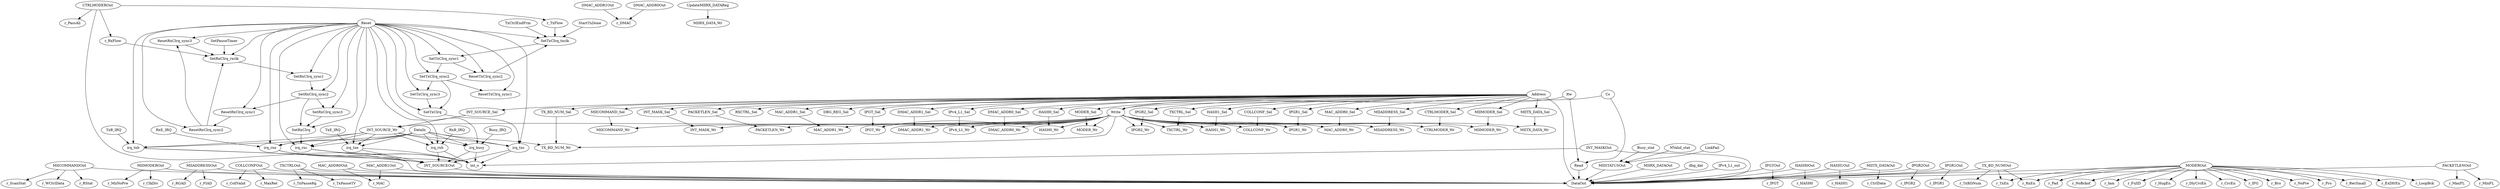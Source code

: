 strict digraph "" {
	irq_busy -> INT_SOURCEOut	 [weight=1.0];
	irq_busy -> int_o	 [weight=1.0];
	Rw -> Write	 [weight=1.0];
	Rw -> Read	 [weight=1.0];
	ResetRxCIrq_sync3 -> SetRxCIrq_rxclk	 [weight=1.0];
	ResetRxCIrq_sync2 -> ResetRxCIrq_sync3	 [weight=1.0];
	ResetRxCIrq_sync2 -> SetRxCIrq_rxclk	 [weight=1.0];
	ResetRxCIrq_sync1 -> ResetRxCIrq_sync2	 [weight=1.0];
	MIICOMMANDOut -> r_WCtrlData	 [weight=1.0];
	MIICOMMANDOut -> r_RStat	 [weight=1.0];
	MIICOMMANDOut -> DataOut	 [weight=1.0];
	MIICOMMANDOut -> r_ScanStat	 [weight=1.0];
	TX_BD_NUM_Sel -> TX_BD_NUM_Wr	 [weight=1.0];
	MIIMODEROut -> r_MiiNoPre	 [weight=1.0];
	MIIMODEROut -> DataOut	 [weight=1.0];
	MIIMODEROut -> r_ClkDiv	 [weight=1.0];
	DMAC_ADDR1_Sel -> DMAC_ADDR1_Wr	 [weight=2.0];
	Busy_IRQ -> irq_busy	 [weight=2.0];
	MIIADDRESSOut -> r_RGAD	 [weight=1.0];
	MIIADDRESSOut -> r_FIAD	 [weight=1.0];
	MIIADDRESSOut -> DataOut	 [weight=1.0];
	DMAC_ADDR1Out -> r_DMAC	 [weight=1.0];
	COLLCONFOut -> r_CollValid	 [weight=1.0];
	COLLCONFOut -> r_MaxRet	 [weight=1.0];
	COLLCONFOut -> DataOut	 [weight=1.0];
	Reset -> irq_busy	 [weight=3.0];
	Reset -> ResetRxCIrq_sync3	 [weight=2.0];
	Reset -> ResetRxCIrq_sync2	 [weight=2.0];
	Reset -> ResetRxCIrq_sync1	 [weight=2.0];
	Reset -> SetTxCIrq_txclk	 [weight=3.0];
	Reset -> SetTxCIrq	 [weight=2.0];
	Reset -> SetRxCIrq	 [weight=2.0];
	Reset -> SetRxCIrq_sync1	 [weight=2.0];
	Reset -> SetRxCIrq_sync2	 [weight=2.0];
	Reset -> SetRxCIrq_sync3	 [weight=2.0];
	Reset -> irq_rxe	 [weight=3.0];
	Reset -> irq_rxb	 [weight=3.0];
	Reset -> irq_rxc	 [weight=3.0];
	Reset -> SetTxCIrq_sync2	 [weight=2.0];
	Reset -> SetTxCIrq_sync1	 [weight=2.0];
	Reset -> irq_txb	 [weight=3.0];
	Reset -> irq_txc	 [weight=3.0];
	Reset -> irq_txe	 [weight=3.0];
	Reset -> SetTxCIrq_sync3	 [weight=2.0];
	Reset -> SetRxCIrq_rxclk	 [weight=3.0];
	Reset -> ResetTxCIrq_sync1	 [weight=2.0];
	Reset -> ResetTxCIrq_sync2	 [weight=2.0];
	TXCTRLOut -> r_TxPauseRq	 [weight=1.0];
	TXCTRLOut -> DataOut	 [weight=1.0];
	TXCTRLOut -> r_TxPauseTV	 [weight=1.0];
	Address -> TX_BD_NUM_Sel	 [weight=1.0];
	Address -> DMAC_ADDR1_Sel	 [weight=1.0];
	Address -> IPv4_L1_Sel	 [weight=1.0];
	Address -> DMAC_ADDR0_Sel	 [weight=1.0];
	Address -> HASH0_Sel	 [weight=1.0];
	Address -> MODER_Sel	 [weight=1.0];
	Address -> IPGR2_Sel	 [weight=1.0];
	Address -> TXCTRL_Sel	 [weight=1.0];
	Address -> HASH1_Sel	 [weight=1.0];
	Address -> DataOut	 [weight=24.0];
	Address -> COLLCONF_Sel	 [weight=1.0];
	Address -> INT_SOURCE_Sel	 [weight=1.0];
	Address -> IPGR1_Sel	 [weight=1.0];
	Address -> MAC_ADDR0_Sel	 [weight=1.0];
	Address -> MIIADDRESS_Sel	 [weight=1.0];
	Address -> CTRLMODER_Sel	 [weight=1.0];
	Address -> MIIMODER_Sel	 [weight=1.0];
	Address -> MIITX_DATA_Sel	 [weight=1.0];
	Address -> MIICOMMAND_Sel	 [weight=1.0];
	Address -> INT_MASK_Sel	 [weight=1.0];
	Address -> PACKETLEN_Sel	 [weight=1.0];
	Address -> RXCTRL_Sel	 [weight=1.0];
	Address -> MAC_ADDR1_Sel	 [weight=1.0];
	Address -> DBG_REG_Sel	 [weight=1.0];
	Address -> IPGT_Sel	 [weight=1.0];
	IPv4_L1_Sel -> IPv4_L1_Wr	 [weight=4.0];
	CTRLMODEROut -> r_PassAll	 [weight=1.0];
	CTRLMODEROut -> r_RxFlow	 [weight=1.0];
	CTRLMODEROut -> r_TxFlow	 [weight=1.0];
	CTRLMODEROut -> DataOut	 [weight=1.0];
	SetTxCIrq_txclk -> SetTxCIrq_sync1	 [weight=1.0];
	StartTxDone -> SetTxCIrq_txclk	 [weight=2.0];
	RxB_IRQ -> irq_rxb	 [weight=2.0];
	MIISTATUSOut -> DataOut	 [weight=1.0];
	SetTxCIrq -> irq_txc	 [weight=2.0];
	DMAC_ADDR0_Sel -> DMAC_ADDR0_Wr	 [weight=4.0];
	MAC_ADDR0Out -> r_MAC	 [weight=1.0];
	MAC_ADDR0Out -> DataOut	 [weight=1.0];
	IPGTOut -> r_IPGT	 [weight=1.0];
	IPGTOut -> DataOut	 [weight=1.0];
	HASH0_Sel -> HASH0_Wr	 [weight=4.0];
	MAC_ADDR1Out -> r_MAC	 [weight=1.0];
	MAC_ADDR1Out -> DataOut	 [weight=1.0];
	MODER_Sel -> MODER_Wr	 [weight=3.0];
	TxE_IRQ -> irq_txe	 [weight=2.0];
	HASH0Out -> r_HASH0	 [weight=1.0];
	HASH0Out -> DataOut	 [weight=1.0];
	r_RxFlow -> SetRxCIrq_rxclk	 [weight=2.0];
	UpdateMIIRX_DATAReg -> MIIRX_DATA_Wr	 [weight=1.0];
	TX_BD_NUMOut -> r_TxEn	 [weight=1.0];
	TX_BD_NUMOut -> DataOut	 [weight=1.0];
	TX_BD_NUMOut -> r_RxEn	 [weight=1.0];
	TX_BD_NUMOut -> r_TxBDNum	 [weight=1.0];
	IPGR2_Sel -> IPGR2_Wr	 [weight=1.0];
	SetRxCIrq -> irq_rxc	 [weight=2.0];
	MIIRX_DATAOut -> DataOut	 [weight=1.0];
	SetPauseTimer -> SetRxCIrq_rxclk	 [weight=2.0];
	SetRxCIrq_sync1 -> SetRxCIrq_sync2	 [weight=1.0];
	SetRxCIrq_sync2 -> ResetRxCIrq_sync1	 [weight=1.0];
	SetRxCIrq_sync2 -> SetRxCIrq	 [weight=1.0];
	SetRxCIrq_sync2 -> SetRxCIrq_sync3	 [weight=1.0];
	SetRxCIrq_sync3 -> SetRxCIrq	 [weight=1.0];
	Busy_stat -> MIISTATUSOut	 [weight=1.0];
	HASH1Out -> r_HASH1	 [weight=1.0];
	HASH1Out -> DataOut	 [weight=1.0];
	TXCTRL_Sel -> TXCTRL_Wr	 [weight=3.0];
	MIITX_DATAOut -> r_CtrlData	 [weight=1.0];
	MIITX_DATAOut -> DataOut	 [weight=1.0];
	dbg_dat -> DataOut	 [weight=1.0];
	INT_SOURCEOut -> DataOut	 [weight=1.0];
	irq_rxe -> INT_SOURCEOut	 [weight=1.0];
	irq_rxe -> int_o	 [weight=1.0];
	irq_rxb -> INT_SOURCEOut	 [weight=1.0];
	irq_rxb -> int_o	 [weight=1.0];
	irq_rxc -> INT_SOURCEOut	 [weight=1.0];
	irq_rxc -> int_o	 [weight=1.0];
	DMAC_ADDR0Out -> r_DMAC	 [weight=1.0];
	SetTxCIrq_sync2 -> SetTxCIrq	 [weight=1.0];
	SetTxCIrq_sync2 -> SetTxCIrq_sync3	 [weight=1.0];
	SetTxCIrq_sync2 -> ResetTxCIrq_sync1	 [weight=1.0];
	SetTxCIrq_sync1 -> SetTxCIrq_sync2	 [weight=1.0];
	SetTxCIrq_sync1 -> ResetTxCIrq_sync2	 [weight=1.0];
	r_TxFlow -> SetTxCIrq_txclk	 [weight=2.0];
	NValid_stat -> MIISTATUSOut	 [weight=1.0];
	HASH1_Sel -> HASH1_Wr	 [weight=4.0];
	LinkFail -> MIISTATUSOut	 [weight=1.0];
	TxB_IRQ -> irq_txb	 [weight=2.0];
	IPGR2Out -> r_IPGR2	 [weight=1.0];
	IPGR2Out -> DataOut	 [weight=1.0];
	IPv4_L1_out -> DataOut	 [weight=1.0];
	COLLCONF_Sel -> COLLCONF_Wr	 [weight=2.0];
	Cs -> Write	 [weight=1.0];
	Cs -> Read	 [weight=1.0];
	INT_SOURCE_Sel -> INT_SOURCE_Wr	 [weight=1.0];
	IPGR1Out -> r_IPGR1	 [weight=1.0];
	IPGR1Out -> DataOut	 [weight=1.0];
	IPGR1_Sel -> IPGR1_Wr	 [weight=1.0];
	MAC_ADDR0_Sel -> MAC_ADDR0_Wr	 [weight=4.0];
	DataIn -> irq_busy	 [weight=1.0];
	DataIn -> TX_BD_NUM_Wr	 [weight=1.0];
	DataIn -> irq_rxe	 [weight=1.0];
	DataIn -> irq_rxb	 [weight=1.0];
	DataIn -> irq_rxc	 [weight=1.0];
	DataIn -> irq_txb	 [weight=1.0];
	DataIn -> irq_txc	 [weight=1.0];
	DataIn -> irq_txe	 [weight=1.0];
	MIIADDRESS_Sel -> MIIADDRESS_Wr	 [weight=2.0];
	Write -> DMAC_ADDR0_Wr	 [weight=4.0];
	Write -> IPGT_Wr	 [weight=1.0];
	Write -> MAC_ADDR1_Wr	 [weight=2.0];
	Write -> MAC_ADDR0_Wr	 [weight=4.0];
	Write -> MIIMODER_Wr	 [weight=2.0];
	Write -> CTRLMODER_Wr	 [weight=1.0];
	Write -> DMAC_ADDR1_Wr	 [weight=2.0];
	Write -> MIIADDRESS_Wr	 [weight=2.0];
	Write -> MODER_Wr	 [weight=3.0];
	Write -> COLLCONF_Wr	 [weight=2.0];
	Write -> IPGR2_Wr	 [weight=1.0];
	Write -> PACKETLEN_Wr	 [weight=4.0];
	Write -> TX_BD_NUM_Wr	 [weight=1.0];
	Write -> TXCTRL_Wr	 [weight=3.0];
	Write -> IPv4_L1_Wr	 [weight=4.0];
	Write -> INT_SOURCE_Wr	 [weight=1.0];
	Write -> HASH1_Wr	 [weight=4.0];
	Write -> INT_MASK_Wr	 [weight=1.0];
	Write -> MIITX_DATA_Wr	 [weight=2.0];
	Write -> IPGR1_Wr	 [weight=1.0];
	Write -> MIICOMMAND_Wr	 [weight=1.0];
	Write -> HASH0_Wr	 [weight=4.0];
	irq_txb -> INT_SOURCEOut	 [weight=1.0];
	irq_txb -> int_o	 [weight=1.0];
	irq_txc -> INT_SOURCEOut	 [weight=1.0];
	irq_txc -> int_o	 [weight=1.0];
	irq_txe -> INT_SOURCEOut	 [weight=1.0];
	irq_txe -> int_o	 [weight=1.0];
	RxE_IRQ -> irq_rxe	 [weight=2.0];
	CTRLMODER_Sel -> CTRLMODER_Wr	 [weight=1.0];
	MIIMODER_Sel -> MIIMODER_Wr	 [weight=2.0];
	INT_SOURCE_Wr -> irq_busy	 [weight=1.0];
	INT_SOURCE_Wr -> irq_rxe	 [weight=1.0];
	INT_SOURCE_Wr -> irq_rxb	 [weight=1.0];
	INT_SOURCE_Wr -> irq_rxc	 [weight=1.0];
	INT_SOURCE_Wr -> irq_txb	 [weight=1.0];
	INT_SOURCE_Wr -> irq_txc	 [weight=1.0];
	INT_SOURCE_Wr -> irq_txe	 [weight=1.0];
	Read -> DataOut	 [weight=25.0];
	TxCtrlEndFrm -> SetTxCIrq_txclk	 [weight=2.0];
	MIITX_DATA_Sel -> MIITX_DATA_Wr	 [weight=2.0];
	INT_MASKOut -> int_o	 [weight=1.0];
	INT_MASKOut -> DataOut	 [weight=1.0];
	MIICOMMAND_Sel -> MIICOMMAND_Wr	 [weight=1.0];
	PACKETLENOut -> r_MaxFL	 [weight=1.0];
	PACKETLENOut -> DataOut	 [weight=1.0];
	PACKETLENOut -> r_MinFL	 [weight=1.0];
	SetTxCIrq_sync3 -> SetTxCIrq	 [weight=1.0];
	SetRxCIrq_rxclk -> SetRxCIrq_sync1	 [weight=1.0];
	MODEROut -> r_HugEn	 [weight=1.0];
	MODEROut -> r_DlyCrcEn	 [weight=1.0];
	MODEROut -> r_TxEn	 [weight=1.0];
	MODEROut -> r_CrcEn	 [weight=1.0];
	MODEROut -> r_IFG	 [weight=1.0];
	MODEROut -> r_Bro	 [weight=1.0];
	MODEROut -> r_NoPre	 [weight=1.0];
	MODEROut -> r_Pro	 [weight=1.0];
	MODEROut -> r_RecSmall	 [weight=1.0];
	MODEROut -> r_ExDfrEn	 [weight=1.0];
	MODEROut -> r_LoopBck	 [weight=1.0];
	MODEROut -> r_Pad	 [weight=1.0];
	MODEROut -> DataOut	 [weight=1.0];
	MODEROut -> r_NoBckof	 [weight=1.0];
	MODEROut -> r_RxEn	 [weight=1.0];
	MODEROut -> r_Iam	 [weight=1.0];
	MODEROut -> r_FullD	 [weight=1.0];
	INT_MASK_Sel -> INT_MASK_Wr	 [weight=1.0];
	PACKETLEN_Sel -> PACKETLEN_Wr	 [weight=4.0];
	MAC_ADDR1_Sel -> MAC_ADDR1_Wr	 [weight=2.0];
	IPGT_Sel -> IPGT_Wr	 [weight=1.0];
	ResetTxCIrq_sync2 -> SetTxCIrq_txclk	 [weight=1.0];
}
